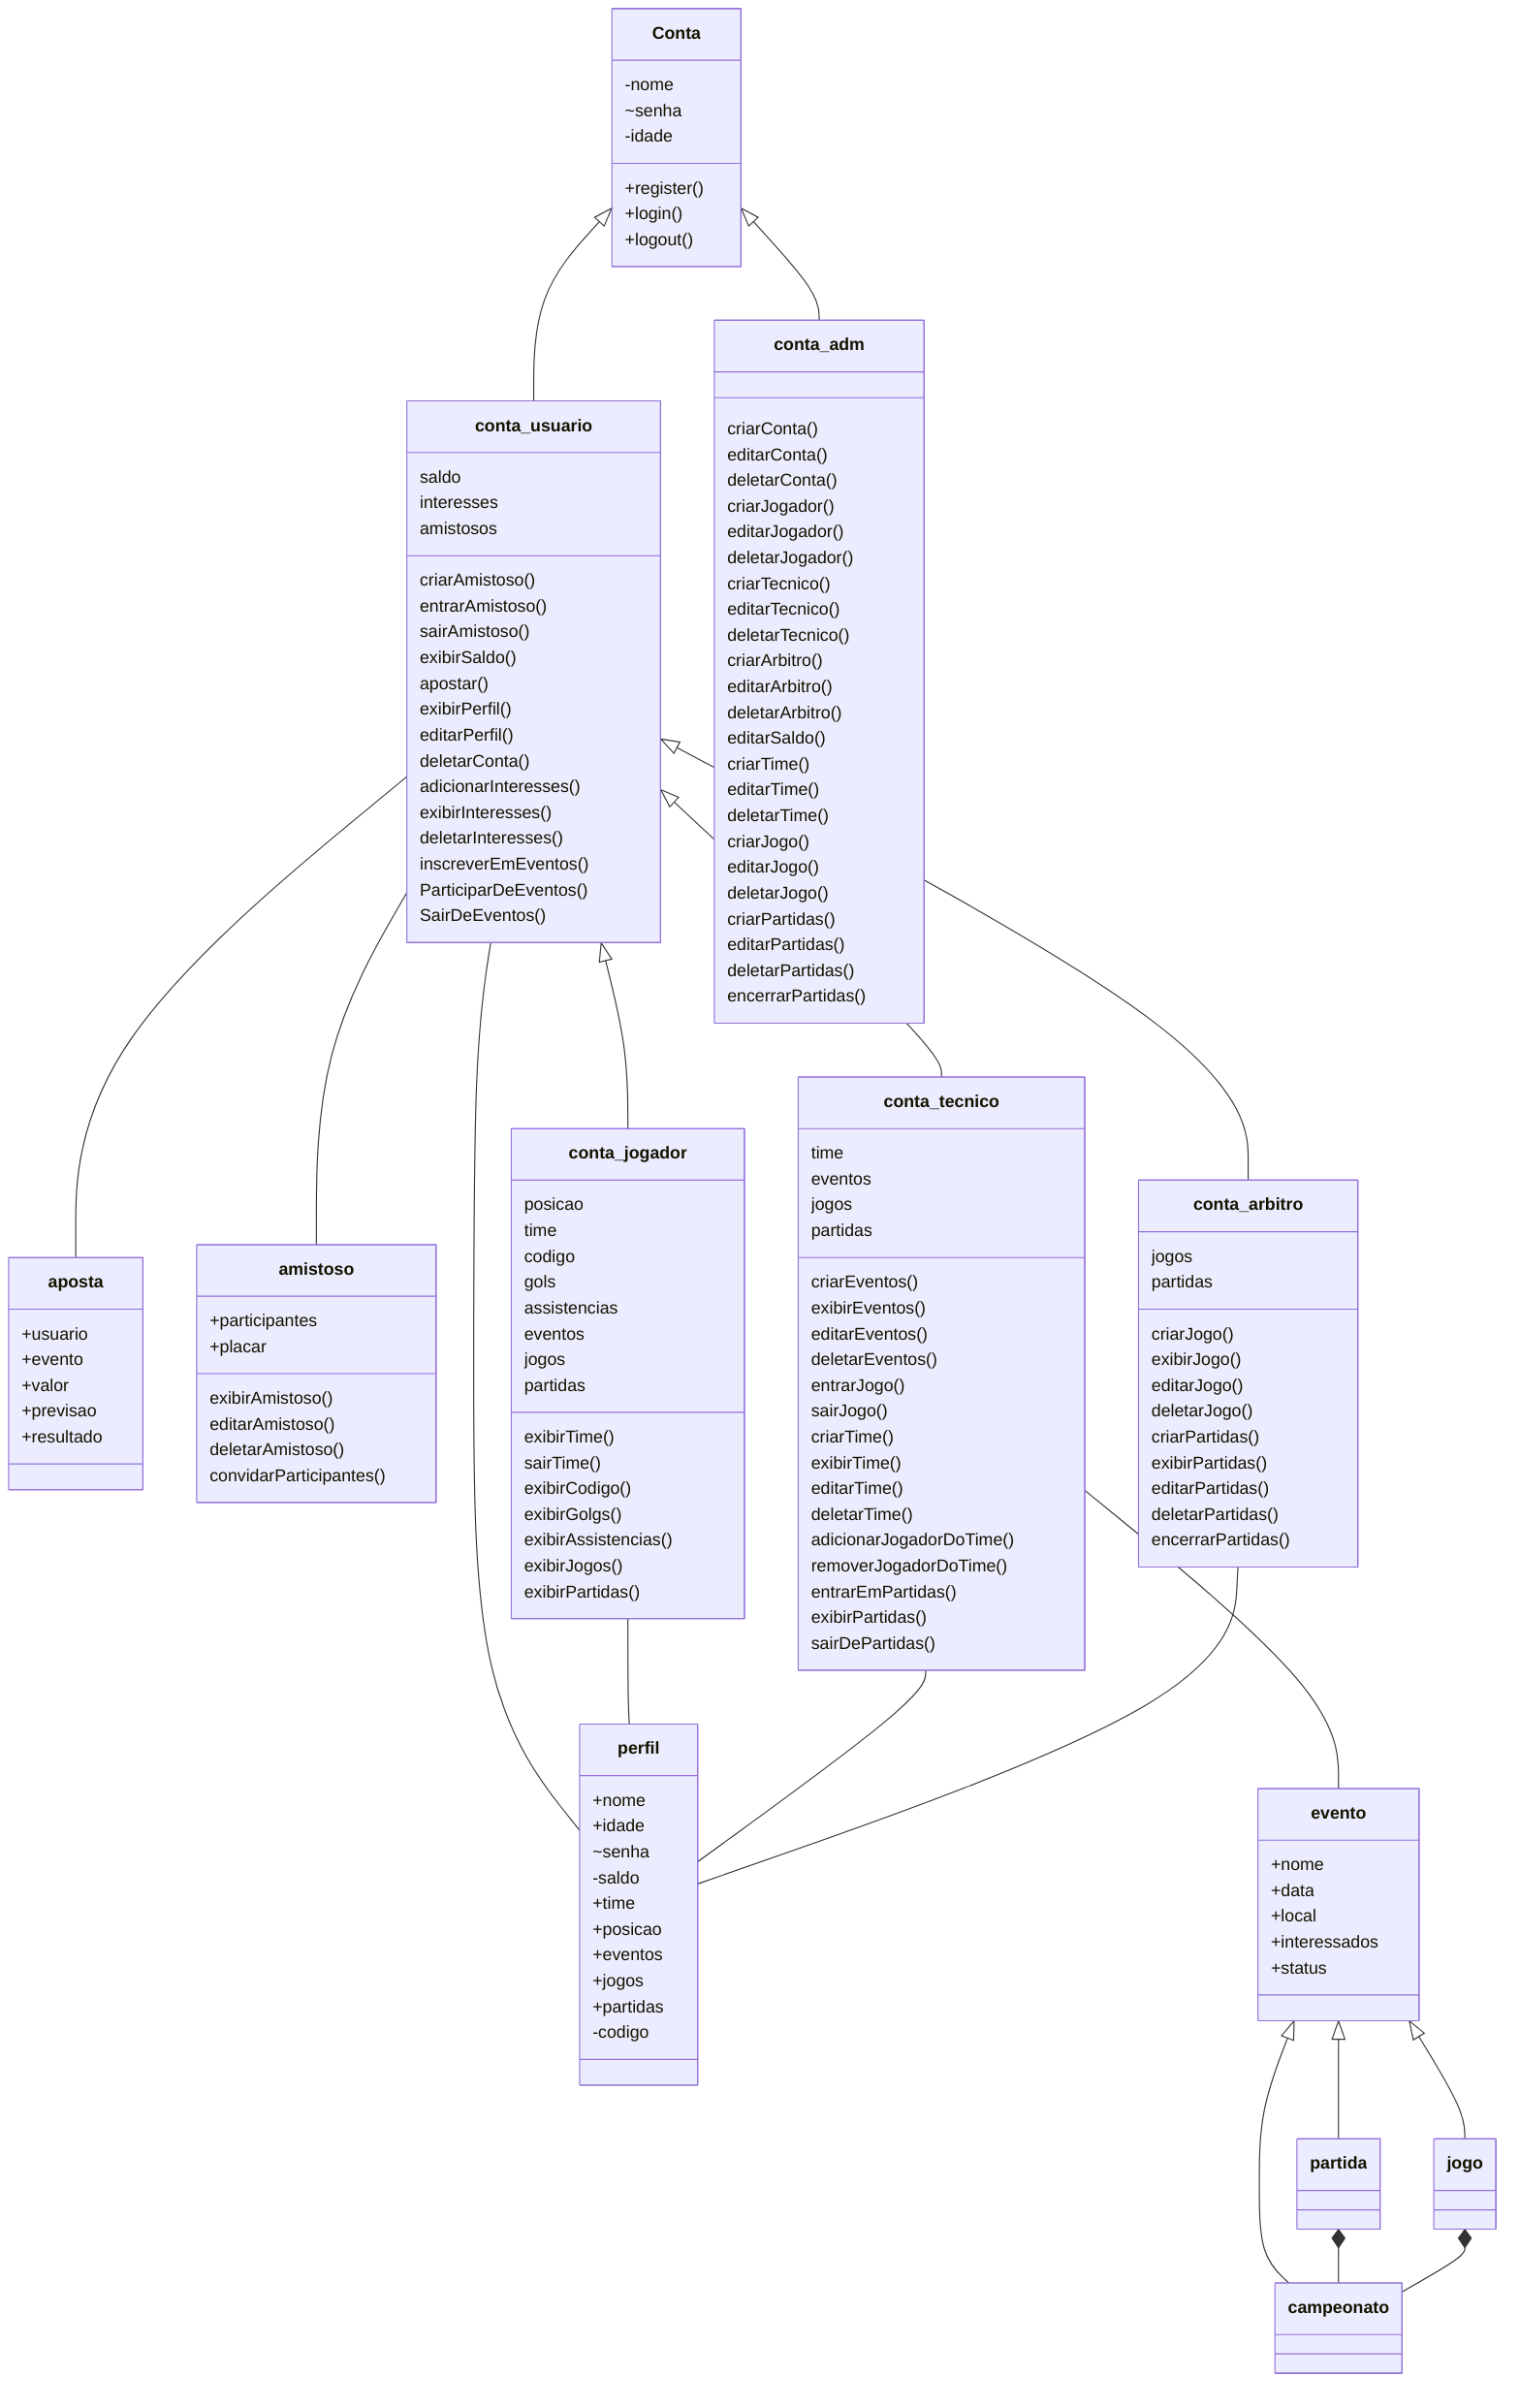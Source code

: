 classDiagram
    %%Contas
    Conta <|-- conta_usuario
    Conta <|-- conta_adm
    Conta : -nome
    Conta : ~senha
    Conta : -idade
    Conta : +register()
    Conta : +login()
    Conta : +logout()


    conta_usuario -- perfil
    conta_usuario -- aposta
    conta_usuario -- amistoso
    conta_usuario <|-- conta_jogador
    conta_usuario <|-- conta_tecnico
    conta_usuario <|-- conta_arbitro
    conta_usuario : saldo
    conta_usuario : interesses
    conta_usuario : amistosos
    conta_usuario : criarAmistoso()
    conta_usuario : entrarAmistoso()
    conta_usuario : sairAmistoso()
    conta_usuario : exibirSaldo()
    conta_usuario : apostar()
    conta_usuario : exibirPerfil()
    conta_usuario : editarPerfil()
    conta_usuario : deletarConta()
    conta_usuario : adicionarInteresses()
    conta_usuario : exibirInteresses()
    conta_usuario : deletarInteresses()
    conta_usuario : inscreverEmEventos()
    conta_usuario : ParticiparDeEventos()
    conta_usuario : SairDeEventos()


    conta_jogador -- perfil
    conta_jogador : posicao
    conta_jogador : time
    conta_jogador : codigo
    conta_jogador : gols
    conta_jogador : assistencias
    conta_jogador : eventos
    conta_jogador : jogos
    conta_jogador : partidas
    conta_jogador : exibirTime()
    conta_jogador : sairTime()
    conta_jogador : exibirCodigo()
    conta_jogador : exibirGolgs()
    conta_jogador : exibirAssistencias()
    conta_jogador : exibirJogos()
    conta_jogador : exibirPartidas()


    conta_tecnico -- perfil
    conta_tecnico -- evento
    conta_tecnico : time
    conta_tecnico : eventos
    conta_tecnico : jogos
    conta_tecnico : partidas
    conta_tecnico : criarEventos()
    conta_tecnico : exibirEventos()
    conta_tecnico : editarEventos()
    conta_tecnico : deletarEventos()
    conta_tecnico : entrarJogo()
    conta_tecnico : sairJogo()
    conta_tecnico : criarTime()
    conta_tecnico : exibirTime()
    conta_tecnico : editarTime()
    conta_tecnico : deletarTime()
    conta_tecnico : adicionarJogadorDoTime()
    conta_tecnico : removerJogadorDoTime()
    conta_tecnico : entrarEmPartidas()
    conta_tecnico : exibirPartidas()
    conta_tecnico : sairDePartidas()


    conta_arbitro -- perfil 
    conta_arbitro : jogos
    conta_arbitro : partidas
    conta_arbitro : criarJogo()
    conta_arbitro : exibirJogo()
    conta_arbitro : editarJogo()
    conta_arbitro : deletarJogo()
    conta_arbitro : criarPartidas()
    conta_arbitro : exibirPartidas()
    conta_arbitro : editarPartidas()
    conta_arbitro : deletarPartidas()
    conta_arbitro : encerrarPartidas()


    conta_adm : criarConta()
    conta_adm : editarConta()
    conta_adm : deletarConta()
    conta_adm : criarJogador()
    conta_adm : editarJogador()
    conta_adm : deletarJogador()
    conta_adm : criarTecnico()
    conta_adm : editarTecnico()
    conta_adm : deletarTecnico()
    conta_adm : criarArbitro()
    conta_adm : editarArbitro()
    conta_adm : deletarArbitro()
    conta_adm : editarSaldo()
    conta_adm : criarTime()
    conta_adm : editarTime()
    conta_adm : deletarTime()
    conta_adm : criarJogo()
    conta_adm : editarJogo()
    conta_adm : deletarJogo()
    conta_adm : criarPartidas()
    conta_adm : editarPartidas()
    conta_adm : deletarPartidas()
    conta_adm : encerrarPartidas()


    %%Entidades
    perfil : +nome
    perfil : +idade
    perfil : ~senha
    perfil : -saldo
    perfil : +time
    perfil : +posicao
    perfil : +eventos
    perfil : +jogos
    perfil : +partidas
    perfil : -codigo

    aposta : +usuario
    aposta : +evento
    aposta : +valor
    aposta : +previsao
    aposta : +resultado

    amistoso : +participantes
    amistoso : +placar
    amistoso : 
    amistoso : exibirAmistoso()
    amistoso : editarAmistoso()
    amistoso : deletarAmistoso()
    amistoso : convidarParticipantes()


    evento <|-- jogo
    evento <|-- partida
    evento <|-- campeonato
    evento : +nome
    evento : +data
    evento : +local
    evento : +interessados
    evento : +status

    partida *-- campeonato
    jogo *-- campeonato